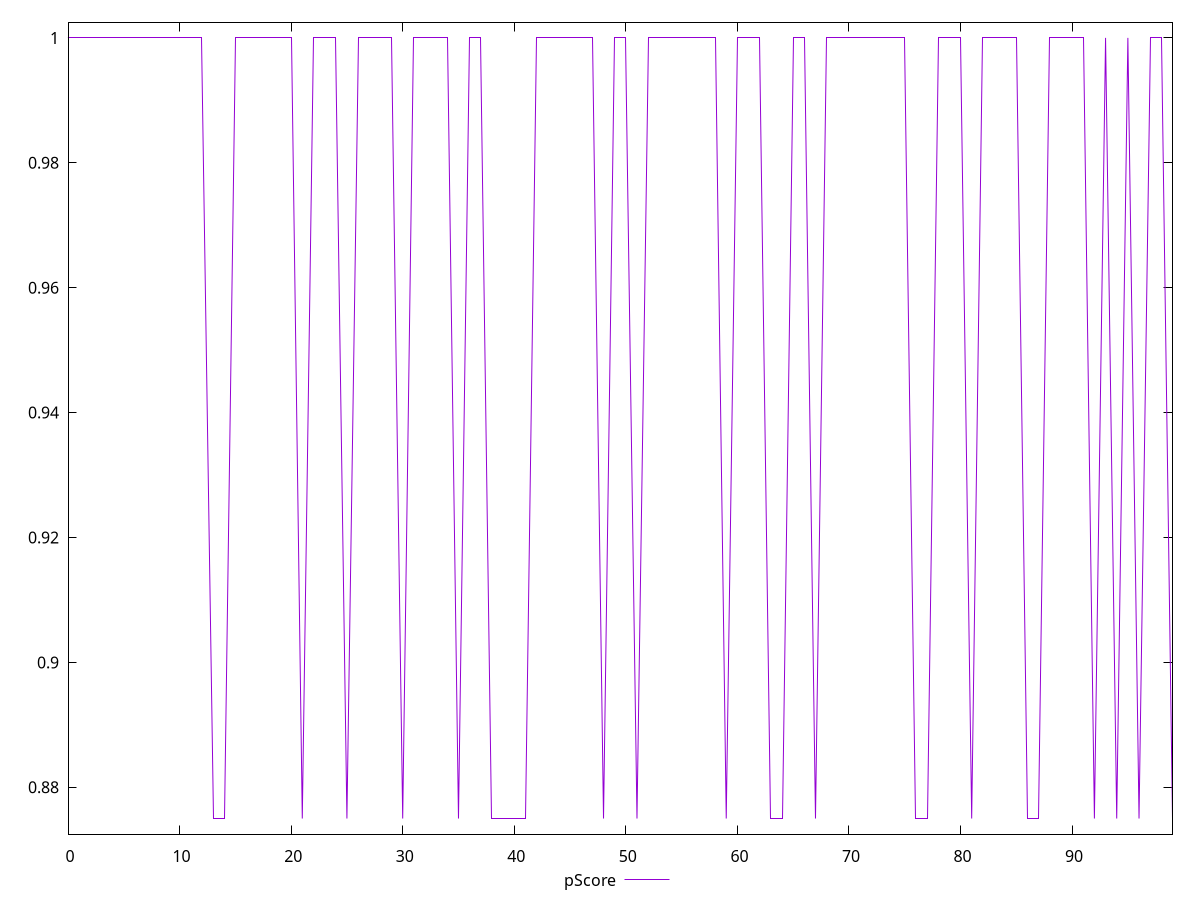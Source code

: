 reset

$pScore <<EOF
0 1
1 1
2 1
3 1
4 1
5 1
6 1
7 1
8 1
9 1
10 1
11 1
12 1
13 0.875
14 0.875
15 1
16 1
17 1
18 1
19 1
20 1
21 0.875
22 1
23 1
24 1
25 0.875
26 1
27 1
28 1
29 1
30 0.875
31 1
32 1
33 1
34 1
35 0.875
36 1
37 1
38 0.875
39 0.875
40 0.875
41 0.875
42 1
43 1
44 1
45 1
46 1
47 1
48 0.875
49 1
50 1
51 0.875
52 1
53 1
54 1
55 1
56 1
57 1
58 1
59 0.875
60 1
61 1
62 1
63 0.875
64 0.875
65 1
66 1
67 0.875
68 1
69 1
70 1
71 1
72 1
73 1
74 1
75 1
76 0.875
77 0.875
78 1
79 1
80 1
81 0.875
82 1
83 1
84 1
85 1
86 0.875
87 0.875
88 1
89 1
90 1
91 1
92 0.875
93 1
94 0.875
95 1
96 0.875
97 1
98 1
99 0.875
EOF

set key outside below
set xrange [0:99]
set yrange [0.8725:1.0025]
set trange [0.8725:1.0025]
set terminal svg size 640, 500 enhanced background rgb 'white'
set output "reports/report_00032_2021-02-25T10-28-15.087Z/uses-text-compression/samples/agenda/pScore/values.svg"

plot $pScore title "pScore" with line

reset
